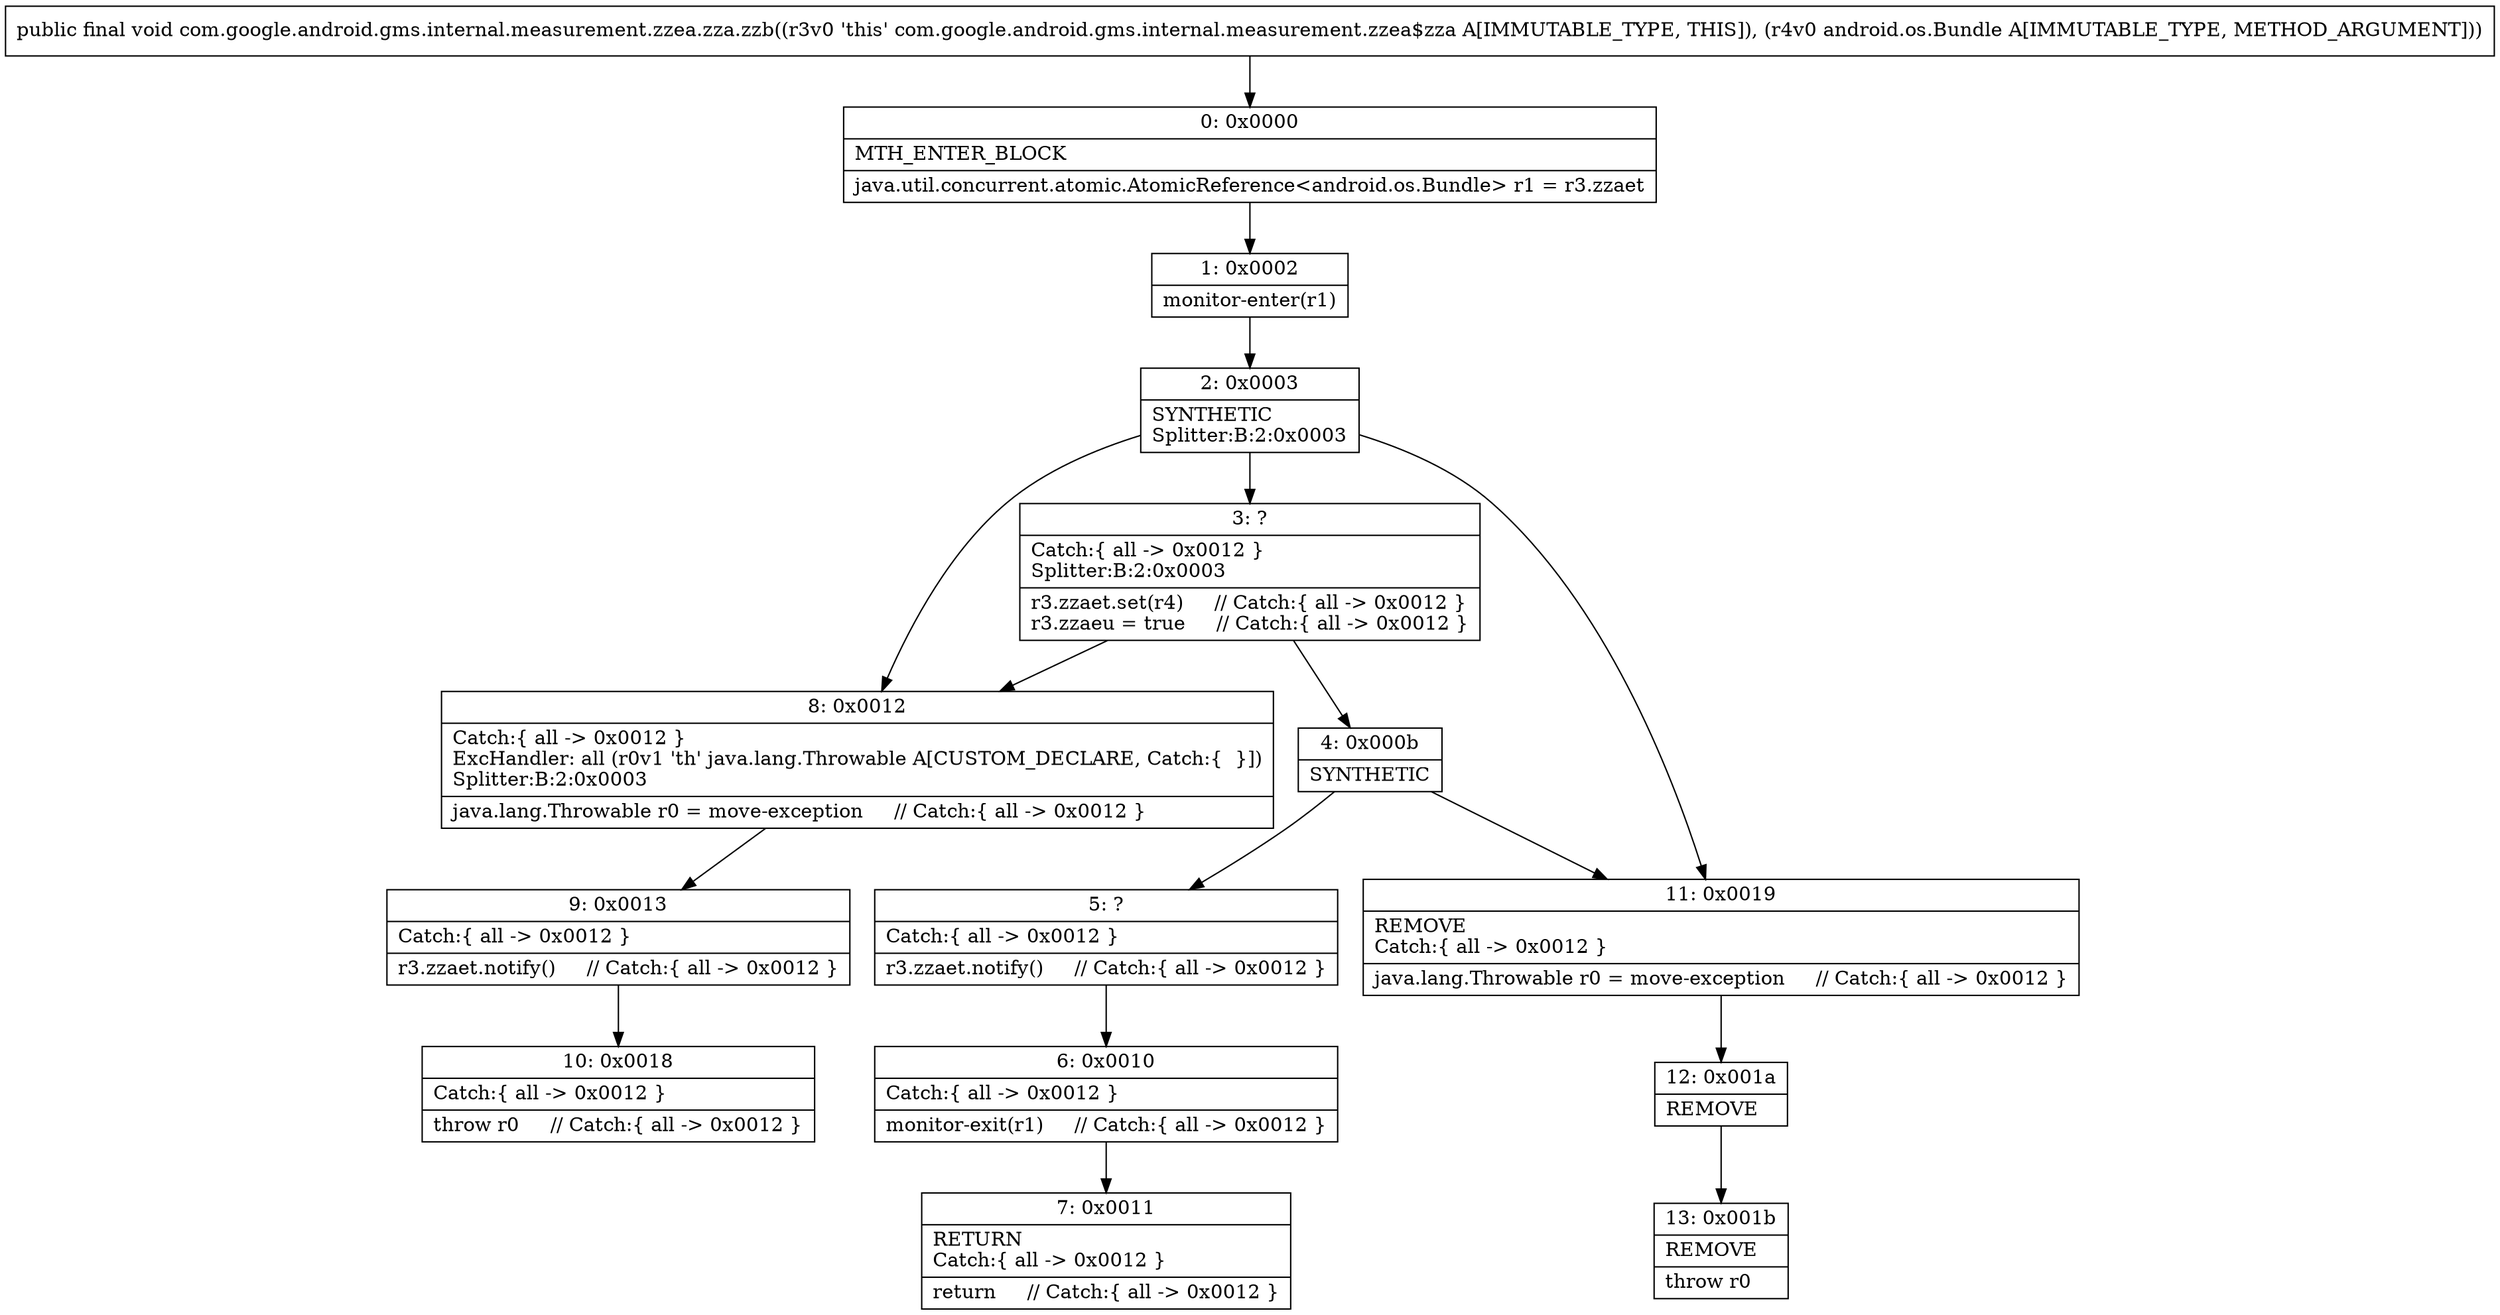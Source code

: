 digraph "CFG forcom.google.android.gms.internal.measurement.zzea.zza.zzb(Landroid\/os\/Bundle;)V" {
Node_0 [shape=record,label="{0\:\ 0x0000|MTH_ENTER_BLOCK\l|java.util.concurrent.atomic.AtomicReference\<android.os.Bundle\> r1 = r3.zzaet\l}"];
Node_1 [shape=record,label="{1\:\ 0x0002|monitor\-enter(r1)\l}"];
Node_2 [shape=record,label="{2\:\ 0x0003|SYNTHETIC\lSplitter:B:2:0x0003\l}"];
Node_3 [shape=record,label="{3\:\ ?|Catch:\{ all \-\> 0x0012 \}\lSplitter:B:2:0x0003\l|r3.zzaet.set(r4)     \/\/ Catch:\{ all \-\> 0x0012 \}\lr3.zzaeu = true     \/\/ Catch:\{ all \-\> 0x0012 \}\l}"];
Node_4 [shape=record,label="{4\:\ 0x000b|SYNTHETIC\l}"];
Node_5 [shape=record,label="{5\:\ ?|Catch:\{ all \-\> 0x0012 \}\l|r3.zzaet.notify()     \/\/ Catch:\{ all \-\> 0x0012 \}\l}"];
Node_6 [shape=record,label="{6\:\ 0x0010|Catch:\{ all \-\> 0x0012 \}\l|monitor\-exit(r1)     \/\/ Catch:\{ all \-\> 0x0012 \}\l}"];
Node_7 [shape=record,label="{7\:\ 0x0011|RETURN\lCatch:\{ all \-\> 0x0012 \}\l|return     \/\/ Catch:\{ all \-\> 0x0012 \}\l}"];
Node_8 [shape=record,label="{8\:\ 0x0012|Catch:\{ all \-\> 0x0012 \}\lExcHandler: all (r0v1 'th' java.lang.Throwable A[CUSTOM_DECLARE, Catch:\{  \}])\lSplitter:B:2:0x0003\l|java.lang.Throwable r0 = move\-exception     \/\/ Catch:\{ all \-\> 0x0012 \}\l}"];
Node_9 [shape=record,label="{9\:\ 0x0013|Catch:\{ all \-\> 0x0012 \}\l|r3.zzaet.notify()     \/\/ Catch:\{ all \-\> 0x0012 \}\l}"];
Node_10 [shape=record,label="{10\:\ 0x0018|Catch:\{ all \-\> 0x0012 \}\l|throw r0     \/\/ Catch:\{ all \-\> 0x0012 \}\l}"];
Node_11 [shape=record,label="{11\:\ 0x0019|REMOVE\lCatch:\{ all \-\> 0x0012 \}\l|java.lang.Throwable r0 = move\-exception     \/\/ Catch:\{ all \-\> 0x0012 \}\l}"];
Node_12 [shape=record,label="{12\:\ 0x001a|REMOVE\l}"];
Node_13 [shape=record,label="{13\:\ 0x001b|REMOVE\l|throw r0\l}"];
MethodNode[shape=record,label="{public final void com.google.android.gms.internal.measurement.zzea.zza.zzb((r3v0 'this' com.google.android.gms.internal.measurement.zzea$zza A[IMMUTABLE_TYPE, THIS]), (r4v0 android.os.Bundle A[IMMUTABLE_TYPE, METHOD_ARGUMENT])) }"];
MethodNode -> Node_0;
Node_0 -> Node_1;
Node_1 -> Node_2;
Node_2 -> Node_3;
Node_2 -> Node_8;
Node_2 -> Node_11;
Node_3 -> Node_4;
Node_3 -> Node_8;
Node_4 -> Node_5;
Node_4 -> Node_11;
Node_5 -> Node_6;
Node_6 -> Node_7;
Node_8 -> Node_9;
Node_9 -> Node_10;
Node_11 -> Node_12;
Node_12 -> Node_13;
}

